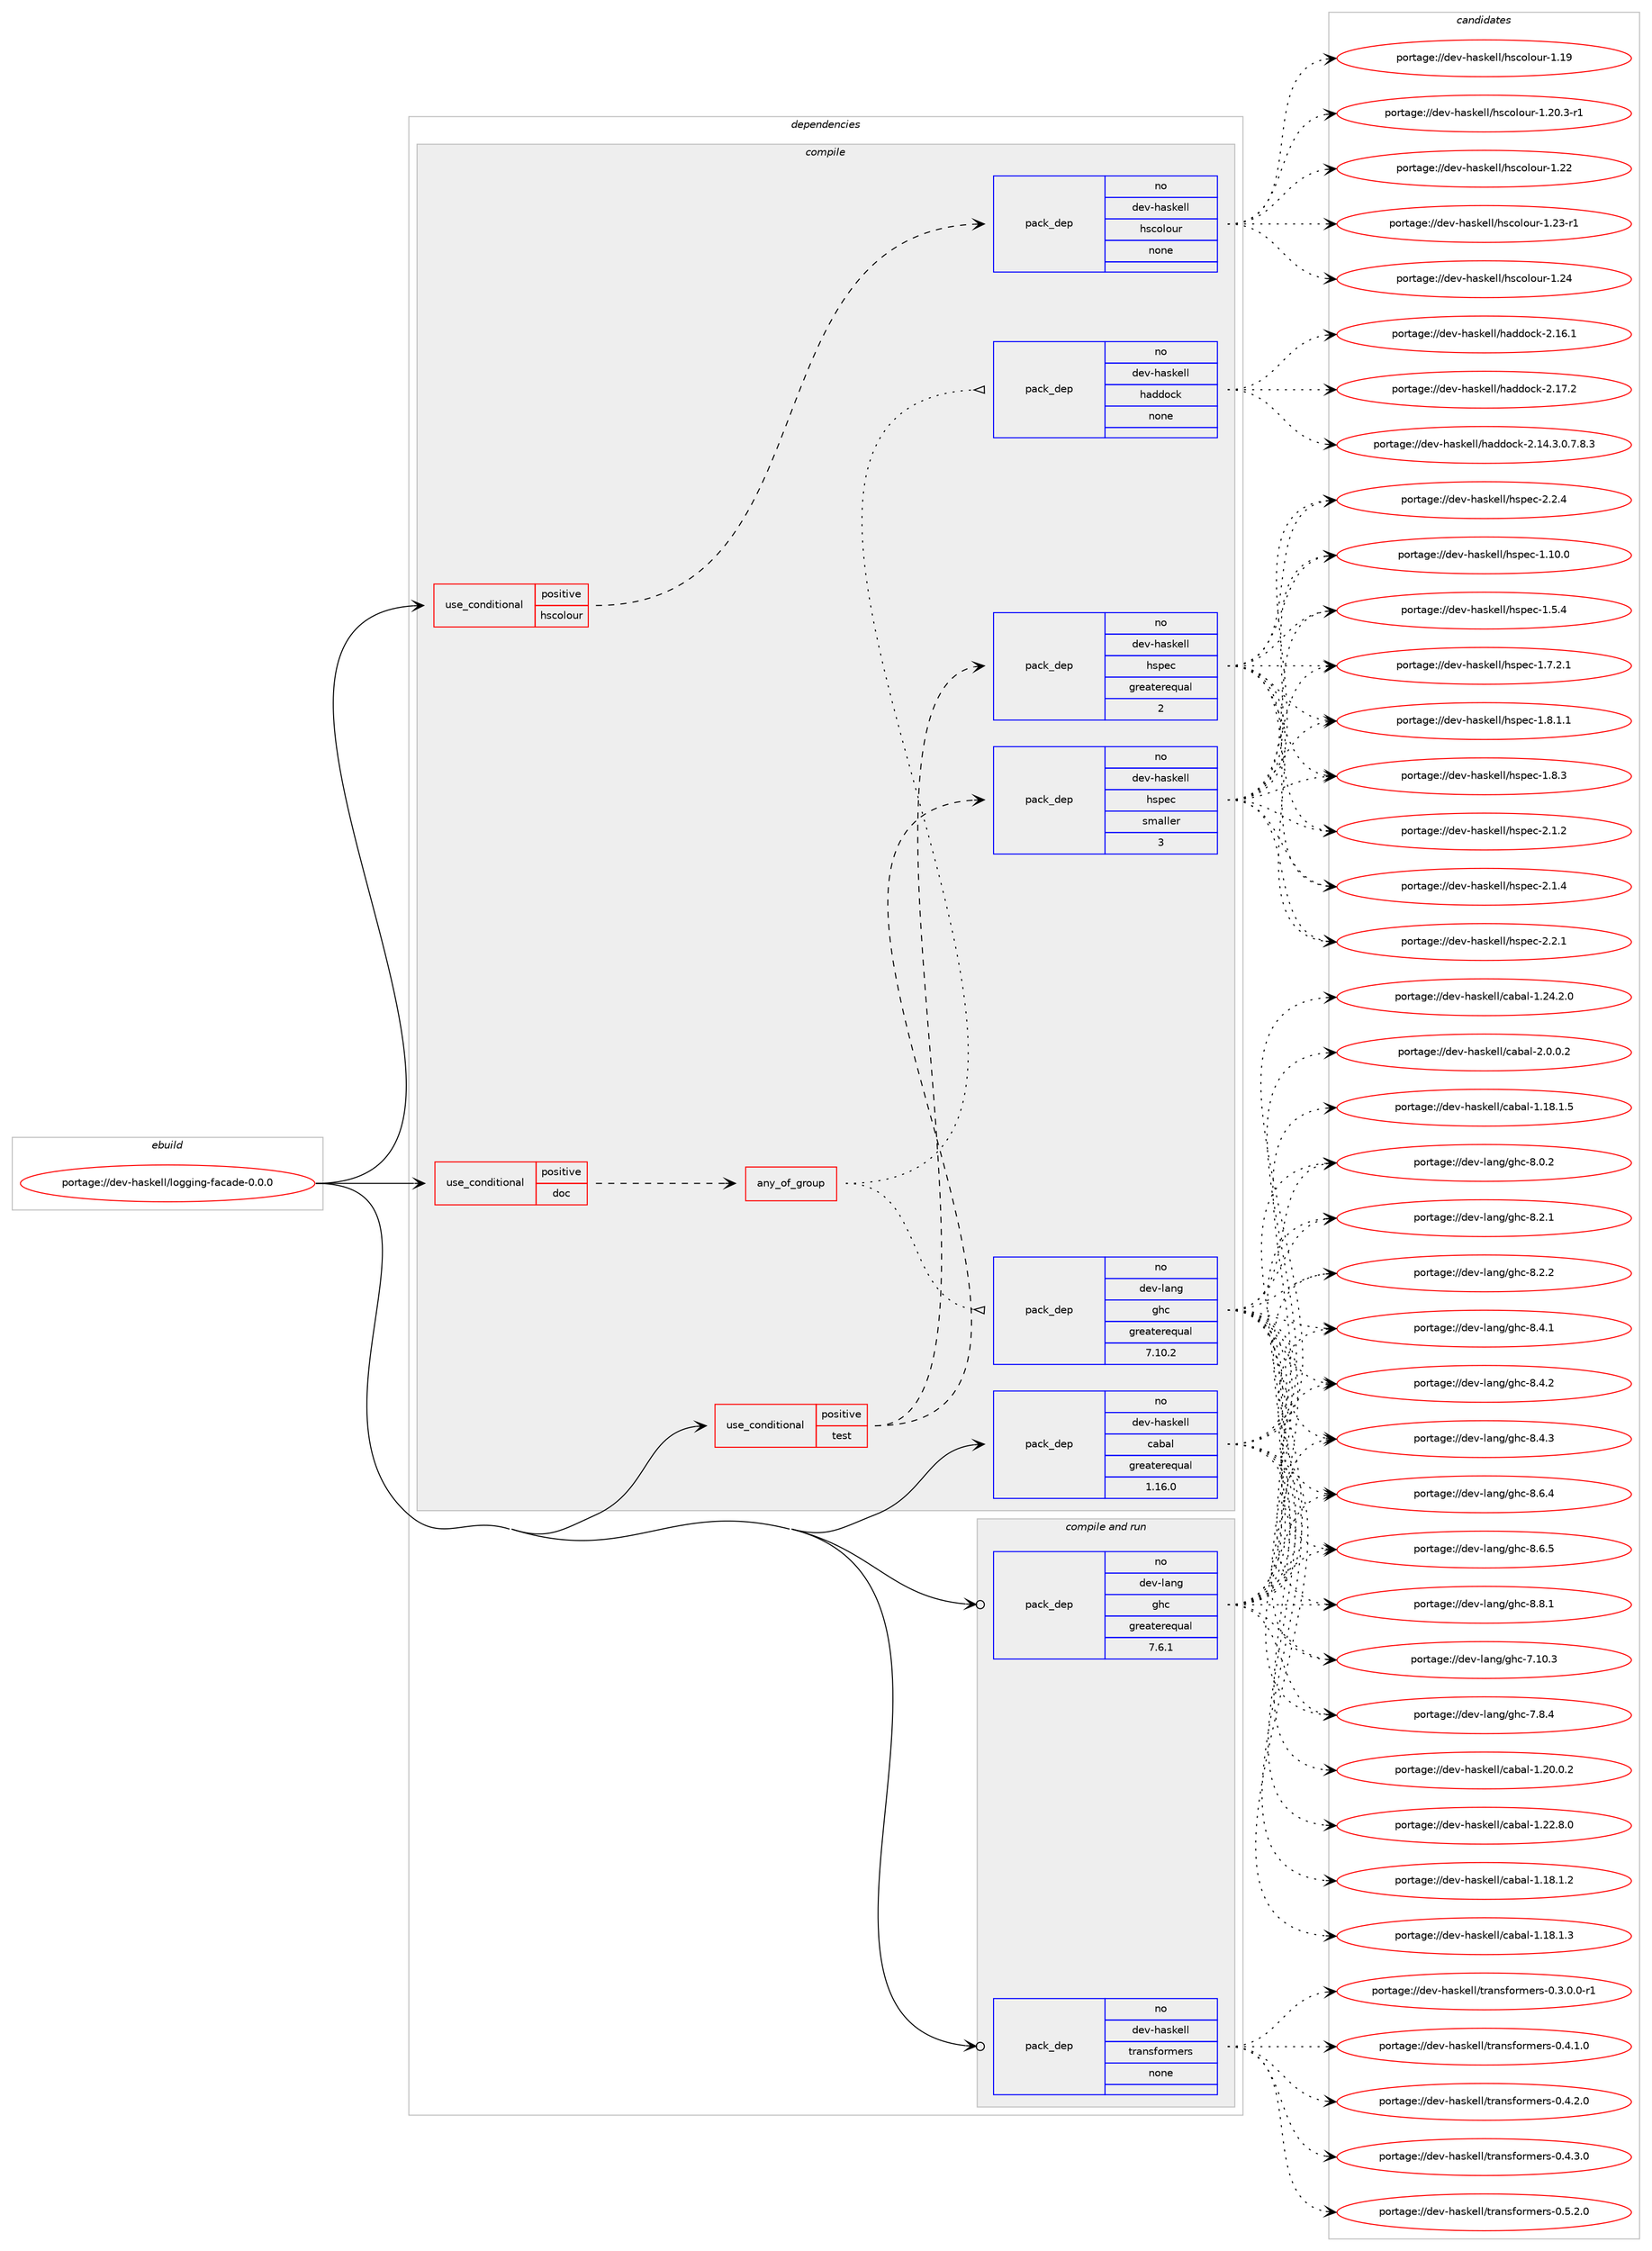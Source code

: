 digraph prolog {

# *************
# Graph options
# *************

newrank=true;
concentrate=true;
compound=true;
graph [rankdir=LR,fontname=Helvetica,fontsize=10,ranksep=1.5];#, ranksep=2.5, nodesep=0.2];
edge  [arrowhead=vee];
node  [fontname=Helvetica,fontsize=10];

# **********
# The ebuild
# **********

subgraph cluster_leftcol {
color=gray;
rank=same;
label=<<i>ebuild</i>>;
id [label="portage://dev-haskell/logging-facade-0.0.0", color=red, width=4, href="../dev-haskell/logging-facade-0.0.0.svg"];
}

# ****************
# The dependencies
# ****************

subgraph cluster_midcol {
color=gray;
label=<<i>dependencies</i>>;
subgraph cluster_compile {
fillcolor="#eeeeee";
style=filled;
label=<<i>compile</i>>;
subgraph cond16132 {
dependency74105 [label=<<TABLE BORDER="0" CELLBORDER="1" CELLSPACING="0" CELLPADDING="4"><TR><TD ROWSPAN="3" CELLPADDING="10">use_conditional</TD></TR><TR><TD>positive</TD></TR><TR><TD>doc</TD></TR></TABLE>>, shape=none, color=red];
subgraph any1994 {
dependency74106 [label=<<TABLE BORDER="0" CELLBORDER="1" CELLSPACING="0" CELLPADDING="4"><TR><TD CELLPADDING="10">any_of_group</TD></TR></TABLE>>, shape=none, color=red];subgraph pack55920 {
dependency74107 [label=<<TABLE BORDER="0" CELLBORDER="1" CELLSPACING="0" CELLPADDING="4" WIDTH="220"><TR><TD ROWSPAN="6" CELLPADDING="30">pack_dep</TD></TR><TR><TD WIDTH="110">no</TD></TR><TR><TD>dev-haskell</TD></TR><TR><TD>haddock</TD></TR><TR><TD>none</TD></TR><TR><TD></TD></TR></TABLE>>, shape=none, color=blue];
}
dependency74106:e -> dependency74107:w [weight=20,style="dotted",arrowhead="oinv"];
subgraph pack55921 {
dependency74108 [label=<<TABLE BORDER="0" CELLBORDER="1" CELLSPACING="0" CELLPADDING="4" WIDTH="220"><TR><TD ROWSPAN="6" CELLPADDING="30">pack_dep</TD></TR><TR><TD WIDTH="110">no</TD></TR><TR><TD>dev-lang</TD></TR><TR><TD>ghc</TD></TR><TR><TD>greaterequal</TD></TR><TR><TD>7.10.2</TD></TR></TABLE>>, shape=none, color=blue];
}
dependency74106:e -> dependency74108:w [weight=20,style="dotted",arrowhead="oinv"];
}
dependency74105:e -> dependency74106:w [weight=20,style="dashed",arrowhead="vee"];
}
id:e -> dependency74105:w [weight=20,style="solid",arrowhead="vee"];
subgraph cond16133 {
dependency74109 [label=<<TABLE BORDER="0" CELLBORDER="1" CELLSPACING="0" CELLPADDING="4"><TR><TD ROWSPAN="3" CELLPADDING="10">use_conditional</TD></TR><TR><TD>positive</TD></TR><TR><TD>hscolour</TD></TR></TABLE>>, shape=none, color=red];
subgraph pack55922 {
dependency74110 [label=<<TABLE BORDER="0" CELLBORDER="1" CELLSPACING="0" CELLPADDING="4" WIDTH="220"><TR><TD ROWSPAN="6" CELLPADDING="30">pack_dep</TD></TR><TR><TD WIDTH="110">no</TD></TR><TR><TD>dev-haskell</TD></TR><TR><TD>hscolour</TD></TR><TR><TD>none</TD></TR><TR><TD></TD></TR></TABLE>>, shape=none, color=blue];
}
dependency74109:e -> dependency74110:w [weight=20,style="dashed",arrowhead="vee"];
}
id:e -> dependency74109:w [weight=20,style="solid",arrowhead="vee"];
subgraph cond16134 {
dependency74111 [label=<<TABLE BORDER="0" CELLBORDER="1" CELLSPACING="0" CELLPADDING="4"><TR><TD ROWSPAN="3" CELLPADDING="10">use_conditional</TD></TR><TR><TD>positive</TD></TR><TR><TD>test</TD></TR></TABLE>>, shape=none, color=red];
subgraph pack55923 {
dependency74112 [label=<<TABLE BORDER="0" CELLBORDER="1" CELLSPACING="0" CELLPADDING="4" WIDTH="220"><TR><TD ROWSPAN="6" CELLPADDING="30">pack_dep</TD></TR><TR><TD WIDTH="110">no</TD></TR><TR><TD>dev-haskell</TD></TR><TR><TD>hspec</TD></TR><TR><TD>greaterequal</TD></TR><TR><TD>2</TD></TR></TABLE>>, shape=none, color=blue];
}
dependency74111:e -> dependency74112:w [weight=20,style="dashed",arrowhead="vee"];
subgraph pack55924 {
dependency74113 [label=<<TABLE BORDER="0" CELLBORDER="1" CELLSPACING="0" CELLPADDING="4" WIDTH="220"><TR><TD ROWSPAN="6" CELLPADDING="30">pack_dep</TD></TR><TR><TD WIDTH="110">no</TD></TR><TR><TD>dev-haskell</TD></TR><TR><TD>hspec</TD></TR><TR><TD>smaller</TD></TR><TR><TD>3</TD></TR></TABLE>>, shape=none, color=blue];
}
dependency74111:e -> dependency74113:w [weight=20,style="dashed",arrowhead="vee"];
}
id:e -> dependency74111:w [weight=20,style="solid",arrowhead="vee"];
subgraph pack55925 {
dependency74114 [label=<<TABLE BORDER="0" CELLBORDER="1" CELLSPACING="0" CELLPADDING="4" WIDTH="220"><TR><TD ROWSPAN="6" CELLPADDING="30">pack_dep</TD></TR><TR><TD WIDTH="110">no</TD></TR><TR><TD>dev-haskell</TD></TR><TR><TD>cabal</TD></TR><TR><TD>greaterequal</TD></TR><TR><TD>1.16.0</TD></TR></TABLE>>, shape=none, color=blue];
}
id:e -> dependency74114:w [weight=20,style="solid",arrowhead="vee"];
}
subgraph cluster_compileandrun {
fillcolor="#eeeeee";
style=filled;
label=<<i>compile and run</i>>;
subgraph pack55926 {
dependency74115 [label=<<TABLE BORDER="0" CELLBORDER="1" CELLSPACING="0" CELLPADDING="4" WIDTH="220"><TR><TD ROWSPAN="6" CELLPADDING="30">pack_dep</TD></TR><TR><TD WIDTH="110">no</TD></TR><TR><TD>dev-haskell</TD></TR><TR><TD>transformers</TD></TR><TR><TD>none</TD></TR><TR><TD></TD></TR></TABLE>>, shape=none, color=blue];
}
id:e -> dependency74115:w [weight=20,style="solid",arrowhead="odotvee"];
subgraph pack55927 {
dependency74116 [label=<<TABLE BORDER="0" CELLBORDER="1" CELLSPACING="0" CELLPADDING="4" WIDTH="220"><TR><TD ROWSPAN="6" CELLPADDING="30">pack_dep</TD></TR><TR><TD WIDTH="110">no</TD></TR><TR><TD>dev-lang</TD></TR><TR><TD>ghc</TD></TR><TR><TD>greaterequal</TD></TR><TR><TD>7.6.1</TD></TR></TABLE>>, shape=none, color=blue];
}
id:e -> dependency74116:w [weight=20,style="solid",arrowhead="odotvee"];
}
subgraph cluster_run {
fillcolor="#eeeeee";
style=filled;
label=<<i>run</i>>;
}
}

# **************
# The candidates
# **************

subgraph cluster_choices {
rank=same;
color=gray;
label=<<i>candidates</i>>;

subgraph choice55920 {
color=black;
nodesep=1;
choiceportage1001011184510497115107101108108471049710010011199107455046495246514648465546564651 [label="portage://dev-haskell/haddock-2.14.3.0.7.8.3", color=red, width=4,href="../dev-haskell/haddock-2.14.3.0.7.8.3.svg"];
choiceportage100101118451049711510710110810847104971001001119910745504649544649 [label="portage://dev-haskell/haddock-2.16.1", color=red, width=4,href="../dev-haskell/haddock-2.16.1.svg"];
choiceportage100101118451049711510710110810847104971001001119910745504649554650 [label="portage://dev-haskell/haddock-2.17.2", color=red, width=4,href="../dev-haskell/haddock-2.17.2.svg"];
dependency74107:e -> choiceportage1001011184510497115107101108108471049710010011199107455046495246514648465546564651:w [style=dotted,weight="100"];
dependency74107:e -> choiceportage100101118451049711510710110810847104971001001119910745504649544649:w [style=dotted,weight="100"];
dependency74107:e -> choiceportage100101118451049711510710110810847104971001001119910745504649554650:w [style=dotted,weight="100"];
}
subgraph choice55921 {
color=black;
nodesep=1;
choiceportage1001011184510897110103471031049945554649484651 [label="portage://dev-lang/ghc-7.10.3", color=red, width=4,href="../dev-lang/ghc-7.10.3.svg"];
choiceportage10010111845108971101034710310499455546564652 [label="portage://dev-lang/ghc-7.8.4", color=red, width=4,href="../dev-lang/ghc-7.8.4.svg"];
choiceportage10010111845108971101034710310499455646484650 [label="portage://dev-lang/ghc-8.0.2", color=red, width=4,href="../dev-lang/ghc-8.0.2.svg"];
choiceportage10010111845108971101034710310499455646504649 [label="portage://dev-lang/ghc-8.2.1", color=red, width=4,href="../dev-lang/ghc-8.2.1.svg"];
choiceportage10010111845108971101034710310499455646504650 [label="portage://dev-lang/ghc-8.2.2", color=red, width=4,href="../dev-lang/ghc-8.2.2.svg"];
choiceportage10010111845108971101034710310499455646524649 [label="portage://dev-lang/ghc-8.4.1", color=red, width=4,href="../dev-lang/ghc-8.4.1.svg"];
choiceportage10010111845108971101034710310499455646524650 [label="portage://dev-lang/ghc-8.4.2", color=red, width=4,href="../dev-lang/ghc-8.4.2.svg"];
choiceportage10010111845108971101034710310499455646524651 [label="portage://dev-lang/ghc-8.4.3", color=red, width=4,href="../dev-lang/ghc-8.4.3.svg"];
choiceportage10010111845108971101034710310499455646544652 [label="portage://dev-lang/ghc-8.6.4", color=red, width=4,href="../dev-lang/ghc-8.6.4.svg"];
choiceportage10010111845108971101034710310499455646544653 [label="portage://dev-lang/ghc-8.6.5", color=red, width=4,href="../dev-lang/ghc-8.6.5.svg"];
choiceportage10010111845108971101034710310499455646564649 [label="portage://dev-lang/ghc-8.8.1", color=red, width=4,href="../dev-lang/ghc-8.8.1.svg"];
dependency74108:e -> choiceportage1001011184510897110103471031049945554649484651:w [style=dotted,weight="100"];
dependency74108:e -> choiceportage10010111845108971101034710310499455546564652:w [style=dotted,weight="100"];
dependency74108:e -> choiceportage10010111845108971101034710310499455646484650:w [style=dotted,weight="100"];
dependency74108:e -> choiceportage10010111845108971101034710310499455646504649:w [style=dotted,weight="100"];
dependency74108:e -> choiceportage10010111845108971101034710310499455646504650:w [style=dotted,weight="100"];
dependency74108:e -> choiceportage10010111845108971101034710310499455646524649:w [style=dotted,weight="100"];
dependency74108:e -> choiceportage10010111845108971101034710310499455646524650:w [style=dotted,weight="100"];
dependency74108:e -> choiceportage10010111845108971101034710310499455646524651:w [style=dotted,weight="100"];
dependency74108:e -> choiceportage10010111845108971101034710310499455646544652:w [style=dotted,weight="100"];
dependency74108:e -> choiceportage10010111845108971101034710310499455646544653:w [style=dotted,weight="100"];
dependency74108:e -> choiceportage10010111845108971101034710310499455646564649:w [style=dotted,weight="100"];
}
subgraph choice55922 {
color=black;
nodesep=1;
choiceportage100101118451049711510710110810847104115991111081111171144549464957 [label="portage://dev-haskell/hscolour-1.19", color=red, width=4,href="../dev-haskell/hscolour-1.19.svg"];
choiceportage10010111845104971151071011081084710411599111108111117114454946504846514511449 [label="portage://dev-haskell/hscolour-1.20.3-r1", color=red, width=4,href="../dev-haskell/hscolour-1.20.3-r1.svg"];
choiceportage100101118451049711510710110810847104115991111081111171144549465050 [label="portage://dev-haskell/hscolour-1.22", color=red, width=4,href="../dev-haskell/hscolour-1.22.svg"];
choiceportage1001011184510497115107101108108471041159911110811111711445494650514511449 [label="portage://dev-haskell/hscolour-1.23-r1", color=red, width=4,href="../dev-haskell/hscolour-1.23-r1.svg"];
choiceportage100101118451049711510710110810847104115991111081111171144549465052 [label="portage://dev-haskell/hscolour-1.24", color=red, width=4,href="../dev-haskell/hscolour-1.24.svg"];
dependency74110:e -> choiceportage100101118451049711510710110810847104115991111081111171144549464957:w [style=dotted,weight="100"];
dependency74110:e -> choiceportage10010111845104971151071011081084710411599111108111117114454946504846514511449:w [style=dotted,weight="100"];
dependency74110:e -> choiceportage100101118451049711510710110810847104115991111081111171144549465050:w [style=dotted,weight="100"];
dependency74110:e -> choiceportage1001011184510497115107101108108471041159911110811111711445494650514511449:w [style=dotted,weight="100"];
dependency74110:e -> choiceportage100101118451049711510710110810847104115991111081111171144549465052:w [style=dotted,weight="100"];
}
subgraph choice55923 {
color=black;
nodesep=1;
choiceportage1001011184510497115107101108108471041151121019945494649484648 [label="portage://dev-haskell/hspec-1.10.0", color=red, width=4,href="../dev-haskell/hspec-1.10.0.svg"];
choiceportage10010111845104971151071011081084710411511210199454946534652 [label="portage://dev-haskell/hspec-1.5.4", color=red, width=4,href="../dev-haskell/hspec-1.5.4.svg"];
choiceportage100101118451049711510710110810847104115112101994549465546504649 [label="portage://dev-haskell/hspec-1.7.2.1", color=red, width=4,href="../dev-haskell/hspec-1.7.2.1.svg"];
choiceportage100101118451049711510710110810847104115112101994549465646494649 [label="portage://dev-haskell/hspec-1.8.1.1", color=red, width=4,href="../dev-haskell/hspec-1.8.1.1.svg"];
choiceportage10010111845104971151071011081084710411511210199454946564651 [label="portage://dev-haskell/hspec-1.8.3", color=red, width=4,href="../dev-haskell/hspec-1.8.3.svg"];
choiceportage10010111845104971151071011081084710411511210199455046494650 [label="portage://dev-haskell/hspec-2.1.2", color=red, width=4,href="../dev-haskell/hspec-2.1.2.svg"];
choiceportage10010111845104971151071011081084710411511210199455046494652 [label="portage://dev-haskell/hspec-2.1.4", color=red, width=4,href="../dev-haskell/hspec-2.1.4.svg"];
choiceportage10010111845104971151071011081084710411511210199455046504649 [label="portage://dev-haskell/hspec-2.2.1", color=red, width=4,href="../dev-haskell/hspec-2.2.1.svg"];
choiceportage10010111845104971151071011081084710411511210199455046504652 [label="portage://dev-haskell/hspec-2.2.4", color=red, width=4,href="../dev-haskell/hspec-2.2.4.svg"];
dependency74112:e -> choiceportage1001011184510497115107101108108471041151121019945494649484648:w [style=dotted,weight="100"];
dependency74112:e -> choiceportage10010111845104971151071011081084710411511210199454946534652:w [style=dotted,weight="100"];
dependency74112:e -> choiceportage100101118451049711510710110810847104115112101994549465546504649:w [style=dotted,weight="100"];
dependency74112:e -> choiceportage100101118451049711510710110810847104115112101994549465646494649:w [style=dotted,weight="100"];
dependency74112:e -> choiceportage10010111845104971151071011081084710411511210199454946564651:w [style=dotted,weight="100"];
dependency74112:e -> choiceportage10010111845104971151071011081084710411511210199455046494650:w [style=dotted,weight="100"];
dependency74112:e -> choiceportage10010111845104971151071011081084710411511210199455046494652:w [style=dotted,weight="100"];
dependency74112:e -> choiceportage10010111845104971151071011081084710411511210199455046504649:w [style=dotted,weight="100"];
dependency74112:e -> choiceportage10010111845104971151071011081084710411511210199455046504652:w [style=dotted,weight="100"];
}
subgraph choice55924 {
color=black;
nodesep=1;
choiceportage1001011184510497115107101108108471041151121019945494649484648 [label="portage://dev-haskell/hspec-1.10.0", color=red, width=4,href="../dev-haskell/hspec-1.10.0.svg"];
choiceportage10010111845104971151071011081084710411511210199454946534652 [label="portage://dev-haskell/hspec-1.5.4", color=red, width=4,href="../dev-haskell/hspec-1.5.4.svg"];
choiceportage100101118451049711510710110810847104115112101994549465546504649 [label="portage://dev-haskell/hspec-1.7.2.1", color=red, width=4,href="../dev-haskell/hspec-1.7.2.1.svg"];
choiceportage100101118451049711510710110810847104115112101994549465646494649 [label="portage://dev-haskell/hspec-1.8.1.1", color=red, width=4,href="../dev-haskell/hspec-1.8.1.1.svg"];
choiceportage10010111845104971151071011081084710411511210199454946564651 [label="portage://dev-haskell/hspec-1.8.3", color=red, width=4,href="../dev-haskell/hspec-1.8.3.svg"];
choiceportage10010111845104971151071011081084710411511210199455046494650 [label="portage://dev-haskell/hspec-2.1.2", color=red, width=4,href="../dev-haskell/hspec-2.1.2.svg"];
choiceportage10010111845104971151071011081084710411511210199455046494652 [label="portage://dev-haskell/hspec-2.1.4", color=red, width=4,href="../dev-haskell/hspec-2.1.4.svg"];
choiceportage10010111845104971151071011081084710411511210199455046504649 [label="portage://dev-haskell/hspec-2.2.1", color=red, width=4,href="../dev-haskell/hspec-2.2.1.svg"];
choiceportage10010111845104971151071011081084710411511210199455046504652 [label="portage://dev-haskell/hspec-2.2.4", color=red, width=4,href="../dev-haskell/hspec-2.2.4.svg"];
dependency74113:e -> choiceportage1001011184510497115107101108108471041151121019945494649484648:w [style=dotted,weight="100"];
dependency74113:e -> choiceportage10010111845104971151071011081084710411511210199454946534652:w [style=dotted,weight="100"];
dependency74113:e -> choiceportage100101118451049711510710110810847104115112101994549465546504649:w [style=dotted,weight="100"];
dependency74113:e -> choiceportage100101118451049711510710110810847104115112101994549465646494649:w [style=dotted,weight="100"];
dependency74113:e -> choiceportage10010111845104971151071011081084710411511210199454946564651:w [style=dotted,weight="100"];
dependency74113:e -> choiceportage10010111845104971151071011081084710411511210199455046494650:w [style=dotted,weight="100"];
dependency74113:e -> choiceportage10010111845104971151071011081084710411511210199455046494652:w [style=dotted,weight="100"];
dependency74113:e -> choiceportage10010111845104971151071011081084710411511210199455046504649:w [style=dotted,weight="100"];
dependency74113:e -> choiceportage10010111845104971151071011081084710411511210199455046504652:w [style=dotted,weight="100"];
}
subgraph choice55925 {
color=black;
nodesep=1;
choiceportage10010111845104971151071011081084799979897108454946495646494650 [label="portage://dev-haskell/cabal-1.18.1.2", color=red, width=4,href="../dev-haskell/cabal-1.18.1.2.svg"];
choiceportage10010111845104971151071011081084799979897108454946495646494651 [label="portage://dev-haskell/cabal-1.18.1.3", color=red, width=4,href="../dev-haskell/cabal-1.18.1.3.svg"];
choiceportage10010111845104971151071011081084799979897108454946495646494653 [label="portage://dev-haskell/cabal-1.18.1.5", color=red, width=4,href="../dev-haskell/cabal-1.18.1.5.svg"];
choiceportage10010111845104971151071011081084799979897108454946504846484650 [label="portage://dev-haskell/cabal-1.20.0.2", color=red, width=4,href="../dev-haskell/cabal-1.20.0.2.svg"];
choiceportage10010111845104971151071011081084799979897108454946505046564648 [label="portage://dev-haskell/cabal-1.22.8.0", color=red, width=4,href="../dev-haskell/cabal-1.22.8.0.svg"];
choiceportage10010111845104971151071011081084799979897108454946505246504648 [label="portage://dev-haskell/cabal-1.24.2.0", color=red, width=4,href="../dev-haskell/cabal-1.24.2.0.svg"];
choiceportage100101118451049711510710110810847999798971084550464846484650 [label="portage://dev-haskell/cabal-2.0.0.2", color=red, width=4,href="../dev-haskell/cabal-2.0.0.2.svg"];
dependency74114:e -> choiceportage10010111845104971151071011081084799979897108454946495646494650:w [style=dotted,weight="100"];
dependency74114:e -> choiceportage10010111845104971151071011081084799979897108454946495646494651:w [style=dotted,weight="100"];
dependency74114:e -> choiceportage10010111845104971151071011081084799979897108454946495646494653:w [style=dotted,weight="100"];
dependency74114:e -> choiceportage10010111845104971151071011081084799979897108454946504846484650:w [style=dotted,weight="100"];
dependency74114:e -> choiceportage10010111845104971151071011081084799979897108454946505046564648:w [style=dotted,weight="100"];
dependency74114:e -> choiceportage10010111845104971151071011081084799979897108454946505246504648:w [style=dotted,weight="100"];
dependency74114:e -> choiceportage100101118451049711510710110810847999798971084550464846484650:w [style=dotted,weight="100"];
}
subgraph choice55926 {
color=black;
nodesep=1;
choiceportage1001011184510497115107101108108471161149711011510211111410910111411545484651464846484511449 [label="portage://dev-haskell/transformers-0.3.0.0-r1", color=red, width=4,href="../dev-haskell/transformers-0.3.0.0-r1.svg"];
choiceportage100101118451049711510710110810847116114971101151021111141091011141154548465246494648 [label="portage://dev-haskell/transformers-0.4.1.0", color=red, width=4,href="../dev-haskell/transformers-0.4.1.0.svg"];
choiceportage100101118451049711510710110810847116114971101151021111141091011141154548465246504648 [label="portage://dev-haskell/transformers-0.4.2.0", color=red, width=4,href="../dev-haskell/transformers-0.4.2.0.svg"];
choiceportage100101118451049711510710110810847116114971101151021111141091011141154548465246514648 [label="portage://dev-haskell/transformers-0.4.3.0", color=red, width=4,href="../dev-haskell/transformers-0.4.3.0.svg"];
choiceportage100101118451049711510710110810847116114971101151021111141091011141154548465346504648 [label="portage://dev-haskell/transformers-0.5.2.0", color=red, width=4,href="../dev-haskell/transformers-0.5.2.0.svg"];
dependency74115:e -> choiceportage1001011184510497115107101108108471161149711011510211111410910111411545484651464846484511449:w [style=dotted,weight="100"];
dependency74115:e -> choiceportage100101118451049711510710110810847116114971101151021111141091011141154548465246494648:w [style=dotted,weight="100"];
dependency74115:e -> choiceportage100101118451049711510710110810847116114971101151021111141091011141154548465246504648:w [style=dotted,weight="100"];
dependency74115:e -> choiceportage100101118451049711510710110810847116114971101151021111141091011141154548465246514648:w [style=dotted,weight="100"];
dependency74115:e -> choiceportage100101118451049711510710110810847116114971101151021111141091011141154548465346504648:w [style=dotted,weight="100"];
}
subgraph choice55927 {
color=black;
nodesep=1;
choiceportage1001011184510897110103471031049945554649484651 [label="portage://dev-lang/ghc-7.10.3", color=red, width=4,href="../dev-lang/ghc-7.10.3.svg"];
choiceportage10010111845108971101034710310499455546564652 [label="portage://dev-lang/ghc-7.8.4", color=red, width=4,href="../dev-lang/ghc-7.8.4.svg"];
choiceportage10010111845108971101034710310499455646484650 [label="portage://dev-lang/ghc-8.0.2", color=red, width=4,href="../dev-lang/ghc-8.0.2.svg"];
choiceportage10010111845108971101034710310499455646504649 [label="portage://dev-lang/ghc-8.2.1", color=red, width=4,href="../dev-lang/ghc-8.2.1.svg"];
choiceportage10010111845108971101034710310499455646504650 [label="portage://dev-lang/ghc-8.2.2", color=red, width=4,href="../dev-lang/ghc-8.2.2.svg"];
choiceportage10010111845108971101034710310499455646524649 [label="portage://dev-lang/ghc-8.4.1", color=red, width=4,href="../dev-lang/ghc-8.4.1.svg"];
choiceportage10010111845108971101034710310499455646524650 [label="portage://dev-lang/ghc-8.4.2", color=red, width=4,href="../dev-lang/ghc-8.4.2.svg"];
choiceportage10010111845108971101034710310499455646524651 [label="portage://dev-lang/ghc-8.4.3", color=red, width=4,href="../dev-lang/ghc-8.4.3.svg"];
choiceportage10010111845108971101034710310499455646544652 [label="portage://dev-lang/ghc-8.6.4", color=red, width=4,href="../dev-lang/ghc-8.6.4.svg"];
choiceportage10010111845108971101034710310499455646544653 [label="portage://dev-lang/ghc-8.6.5", color=red, width=4,href="../dev-lang/ghc-8.6.5.svg"];
choiceportage10010111845108971101034710310499455646564649 [label="portage://dev-lang/ghc-8.8.1", color=red, width=4,href="../dev-lang/ghc-8.8.1.svg"];
dependency74116:e -> choiceportage1001011184510897110103471031049945554649484651:w [style=dotted,weight="100"];
dependency74116:e -> choiceportage10010111845108971101034710310499455546564652:w [style=dotted,weight="100"];
dependency74116:e -> choiceportage10010111845108971101034710310499455646484650:w [style=dotted,weight="100"];
dependency74116:e -> choiceportage10010111845108971101034710310499455646504649:w [style=dotted,weight="100"];
dependency74116:e -> choiceportage10010111845108971101034710310499455646504650:w [style=dotted,weight="100"];
dependency74116:e -> choiceportage10010111845108971101034710310499455646524649:w [style=dotted,weight="100"];
dependency74116:e -> choiceportage10010111845108971101034710310499455646524650:w [style=dotted,weight="100"];
dependency74116:e -> choiceportage10010111845108971101034710310499455646524651:w [style=dotted,weight="100"];
dependency74116:e -> choiceportage10010111845108971101034710310499455646544652:w [style=dotted,weight="100"];
dependency74116:e -> choiceportage10010111845108971101034710310499455646544653:w [style=dotted,weight="100"];
dependency74116:e -> choiceportage10010111845108971101034710310499455646564649:w [style=dotted,weight="100"];
}
}

}
